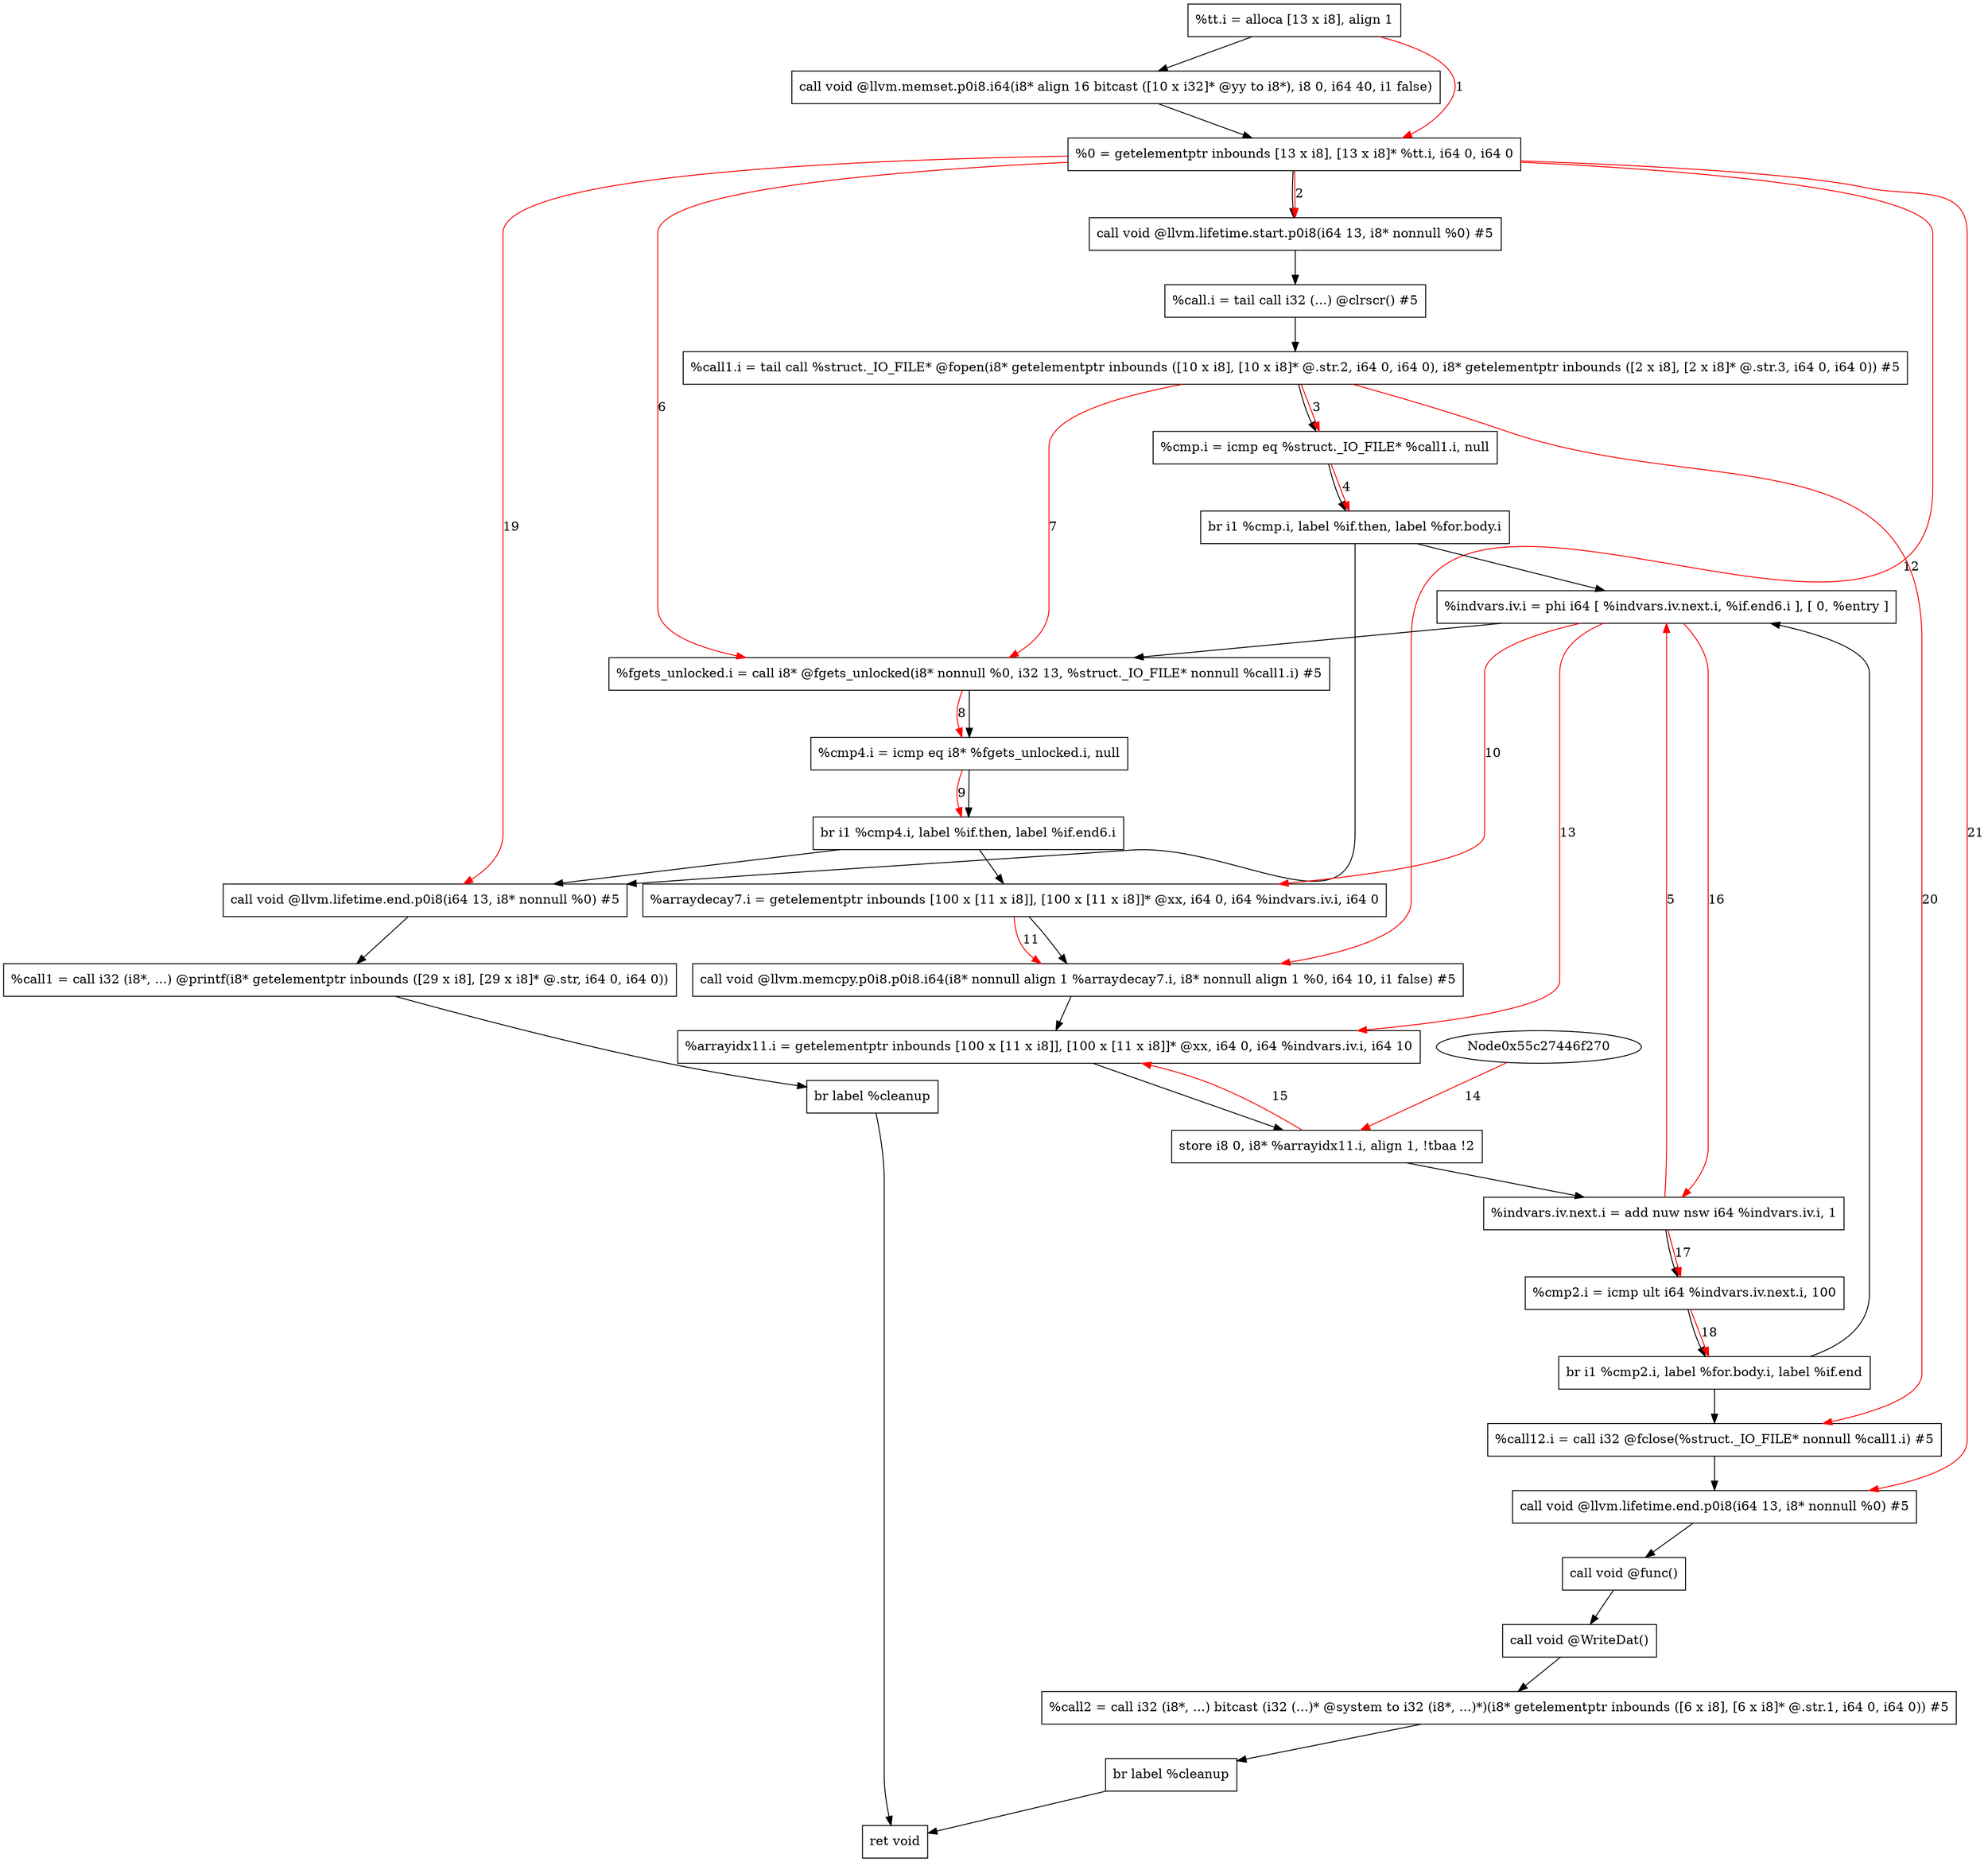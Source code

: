 digraph "CDFG for'main' function" {
	Node0x55c27446f168[shape=record, label="  %tt.i = alloca [13 x i8], align 1"]
	Node0x55c27446f5f8[shape=record, label="  call void @llvm.memset.p0i8.i64(i8* align 16 bitcast ([10 x i32]* @yy to i8*), i8 0, i64 40, i1 false)"]
	Node0x55c27446f6e8[shape=record, label="  %0 = getelementptr inbounds [13 x i8], [13 x i8]* %tt.i, i64 0, i64 0"]
	Node0x55c27446f908[shape=record, label="  call void @llvm.lifetime.start.p0i8(i64 13, i8* nonnull %0) #5"]
	Node0x55c27446fab8[shape=record, label="  %call.i = tail call i32 (...) @clrscr() #5"]
	Node0x55c27446fe18[shape=record, label="  %call1.i = tail call %struct._IO_FILE* @fopen(i8* getelementptr inbounds ([10 x i8], [10 x i8]* @.str.2, i64 0, i64 0), i8* getelementptr inbounds ([2 x i8], [2 x i8]* @.str.3, i64 0, i64 0)) #5"]
	Node0x55c27446ff10[shape=record, label="  %cmp.i = icmp eq %struct._IO_FILE* %call1.i, null"]
	Node0x55c274470168[shape=record, label="  br i1 %cmp.i, label %if.then, label %for.body.i"]
	Node0x55c274470318[shape=record, label="  %indvars.iv.i = phi i64 [ %indvars.iv.next.i, %if.end6.i ], [ 0, %entry ]"]
	Node0x55c2744706a0[shape=record, label="  %fgets_unlocked.i = call i8* @fgets_unlocked(i8* nonnull %0, i32 13, %struct._IO_FILE* nonnull %call1.i) #5"]
	Node0x55c274470800[shape=record, label="  %cmp4.i = icmp eq i8* %fgets_unlocked.i, null"]
	Node0x55c274470888[shape=record, label="  br i1 %cmp4.i, label %if.then, label %if.end6.i"]
	Node0x55c274470930[shape=record, label="  %arraydecay7.i = getelementptr inbounds [100 x [11 x i8]], [100 x [11 x i8]]* @xx, i64 0, i64 %indvars.iv.i, i64 0"]
	Node0x55c274470d08[shape=record, label="  call void @llvm.memcpy.p0i8.p0i8.i64(i8* nonnull align 1 %arraydecay7.i, i8* nonnull align 1 %0, i64 10, i1 false) #5"]
	Node0x55c274470e10[shape=record, label="  %arrayidx11.i = getelementptr inbounds [100 x [11 x i8]], [100 x [11 x i8]]* @xx, i64 0, i64 %indvars.iv.i, i64 10"]
	Node0x55c274471030[shape=record, label="  store i8 0, i8* %arrayidx11.i, align 1, !tbaa !2"]
	Node0x55c2744710e0[shape=record, label="  %indvars.iv.next.i = add nuw nsw i64 %indvars.iv.i, 1"]
	Node0x55c274471180[shape=record, label="  %cmp2.i = icmp ult i64 %indvars.iv.next.i, 100"]
	Node0x55c274471258[shape=record, label="  br i1 %cmp2.i, label %for.body.i, label %if.end"]
	Node0x55c274471348[shape=record, label="  call void @llvm.lifetime.end.p0i8(i64 13, i8* nonnull %0) #5"]
	Node0x55c274471530[shape=record, label="  %call1 = call i32 (i8*, ...) @printf(i8* getelementptr inbounds ([29 x i8], [29 x i8]* @.str, i64 0, i64 0))"]
	Node0x55c2744716b8[shape=record, label="  br label %cleanup"]
	Node0x55c274471840[shape=record, label="  %call12.i = call i32 @fclose(%struct._IO_FILE* nonnull %call1.i) #5"]
	Node0x55c2744719e8[shape=record, label="  call void @llvm.lifetime.end.p0i8(i64 13, i8* nonnull %0) #5"]
	Node0x55c274471aa8[shape=record, label="  call void @func()"]
	Node0x55c274471c58[shape=record, label="  call void @WriteDat()"]
	Node0x55c274471f10[shape=record, label="  %call2 = call i32 (i8*, ...) bitcast (i32 (...)* @system to i32 (i8*, ...)*)(i8* getelementptr inbounds ([6 x i8], [6 x i8]* @.str.1, i64 0, i64 0)) #5"]
	Node0x55c274471fe8[shape=record, label="  br label %cleanup"]
	Node0x55c274472030[shape=record, label="  ret void"]
	Node0x55c27446f168 -> Node0x55c27446f5f8
	Node0x55c27446f5f8 -> Node0x55c27446f6e8
	Node0x55c27446f6e8 -> Node0x55c27446f908
	Node0x55c27446f908 -> Node0x55c27446fab8
	Node0x55c27446fab8 -> Node0x55c27446fe18
	Node0x55c27446fe18 -> Node0x55c27446ff10
	Node0x55c27446ff10 -> Node0x55c274470168
	Node0x55c274470168 -> Node0x55c274471348
	Node0x55c274470168 -> Node0x55c274470318
	Node0x55c274470318 -> Node0x55c2744706a0
	Node0x55c2744706a0 -> Node0x55c274470800
	Node0x55c274470800 -> Node0x55c274470888
	Node0x55c274470888 -> Node0x55c274471348
	Node0x55c274470888 -> Node0x55c274470930
	Node0x55c274470930 -> Node0x55c274470d08
	Node0x55c274470d08 -> Node0x55c274470e10
	Node0x55c274470e10 -> Node0x55c274471030
	Node0x55c274471030 -> Node0x55c2744710e0
	Node0x55c2744710e0 -> Node0x55c274471180
	Node0x55c274471180 -> Node0x55c274471258
	Node0x55c274471258 -> Node0x55c274470318
	Node0x55c274471258 -> Node0x55c274471840
	Node0x55c274471348 -> Node0x55c274471530
	Node0x55c274471530 -> Node0x55c2744716b8
	Node0x55c2744716b8 -> Node0x55c274472030
	Node0x55c274471840 -> Node0x55c2744719e8
	Node0x55c2744719e8 -> Node0x55c274471aa8
	Node0x55c274471aa8 -> Node0x55c274471c58
	Node0x55c274471c58 -> Node0x55c274471f10
	Node0x55c274471f10 -> Node0x55c274471fe8
	Node0x55c274471fe8 -> Node0x55c274472030
edge [color=red]
	Node0x55c27446f168 -> Node0x55c27446f6e8[label="1"]
	Node0x55c27446f6e8 -> Node0x55c27446f908[label="2"]
	Node0x55c27446fe18 -> Node0x55c27446ff10[label="3"]
	Node0x55c27446ff10 -> Node0x55c274470168[label="4"]
	Node0x55c2744710e0 -> Node0x55c274470318[label="5"]
	Node0x55c27446f6e8 -> Node0x55c2744706a0[label="6"]
	Node0x55c27446fe18 -> Node0x55c2744706a0[label="7"]
	Node0x55c2744706a0 -> Node0x55c274470800[label="8"]
	Node0x55c274470800 -> Node0x55c274470888[label="9"]
	Node0x55c274470318 -> Node0x55c274470930[label="10"]
	Node0x55c274470930 -> Node0x55c274470d08[label="11"]
	Node0x55c27446f6e8 -> Node0x55c274470d08[label="12"]
	Node0x55c274470318 -> Node0x55c274470e10[label="13"]
	Node0x55c27446f270 -> Node0x55c274471030[label="14"]
	Node0x55c274471030 -> Node0x55c274470e10[label="15"]
	Node0x55c274470318 -> Node0x55c2744710e0[label="16"]
	Node0x55c2744710e0 -> Node0x55c274471180[label="17"]
	Node0x55c274471180 -> Node0x55c274471258[label="18"]
	Node0x55c27446f6e8 -> Node0x55c274471348[label="19"]
	Node0x55c27446fe18 -> Node0x55c274471840[label="20"]
	Node0x55c27446f6e8 -> Node0x55c2744719e8[label="21"]
}
